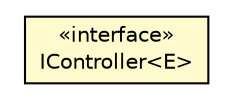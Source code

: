 #!/usr/local/bin/dot
#
# Class diagram 
# Generated by UMLGraph version R5_6-24-gf6e263 (http://www.umlgraph.org/)
#

digraph G {
	edge [fontname="Helvetica",fontsize=10,labelfontname="Helvetica",labelfontsize=10];
	node [fontname="Helvetica",fontsize=10,shape=plaintext];
	nodesep=0.25;
	ranksep=0.5;
	// com.elte.osz.logic.dbhandler.IController<E>
	c325 [label=<<table title="com.elte.osz.logic.dbhandler.IController" border="0" cellborder="1" cellspacing="0" cellpadding="2" port="p" bgcolor="lemonChiffon" href="./IController.html">
		<tr><td><table border="0" cellspacing="0" cellpadding="1">
<tr><td align="center" balign="center"> &#171;interface&#187; </td></tr>
<tr><td align="center" balign="center"> IController&lt;E&gt; </td></tr>
		</table></td></tr>
		</table>>, URL="./IController.html", fontname="Helvetica", fontcolor="black", fontsize=10.0];
}

